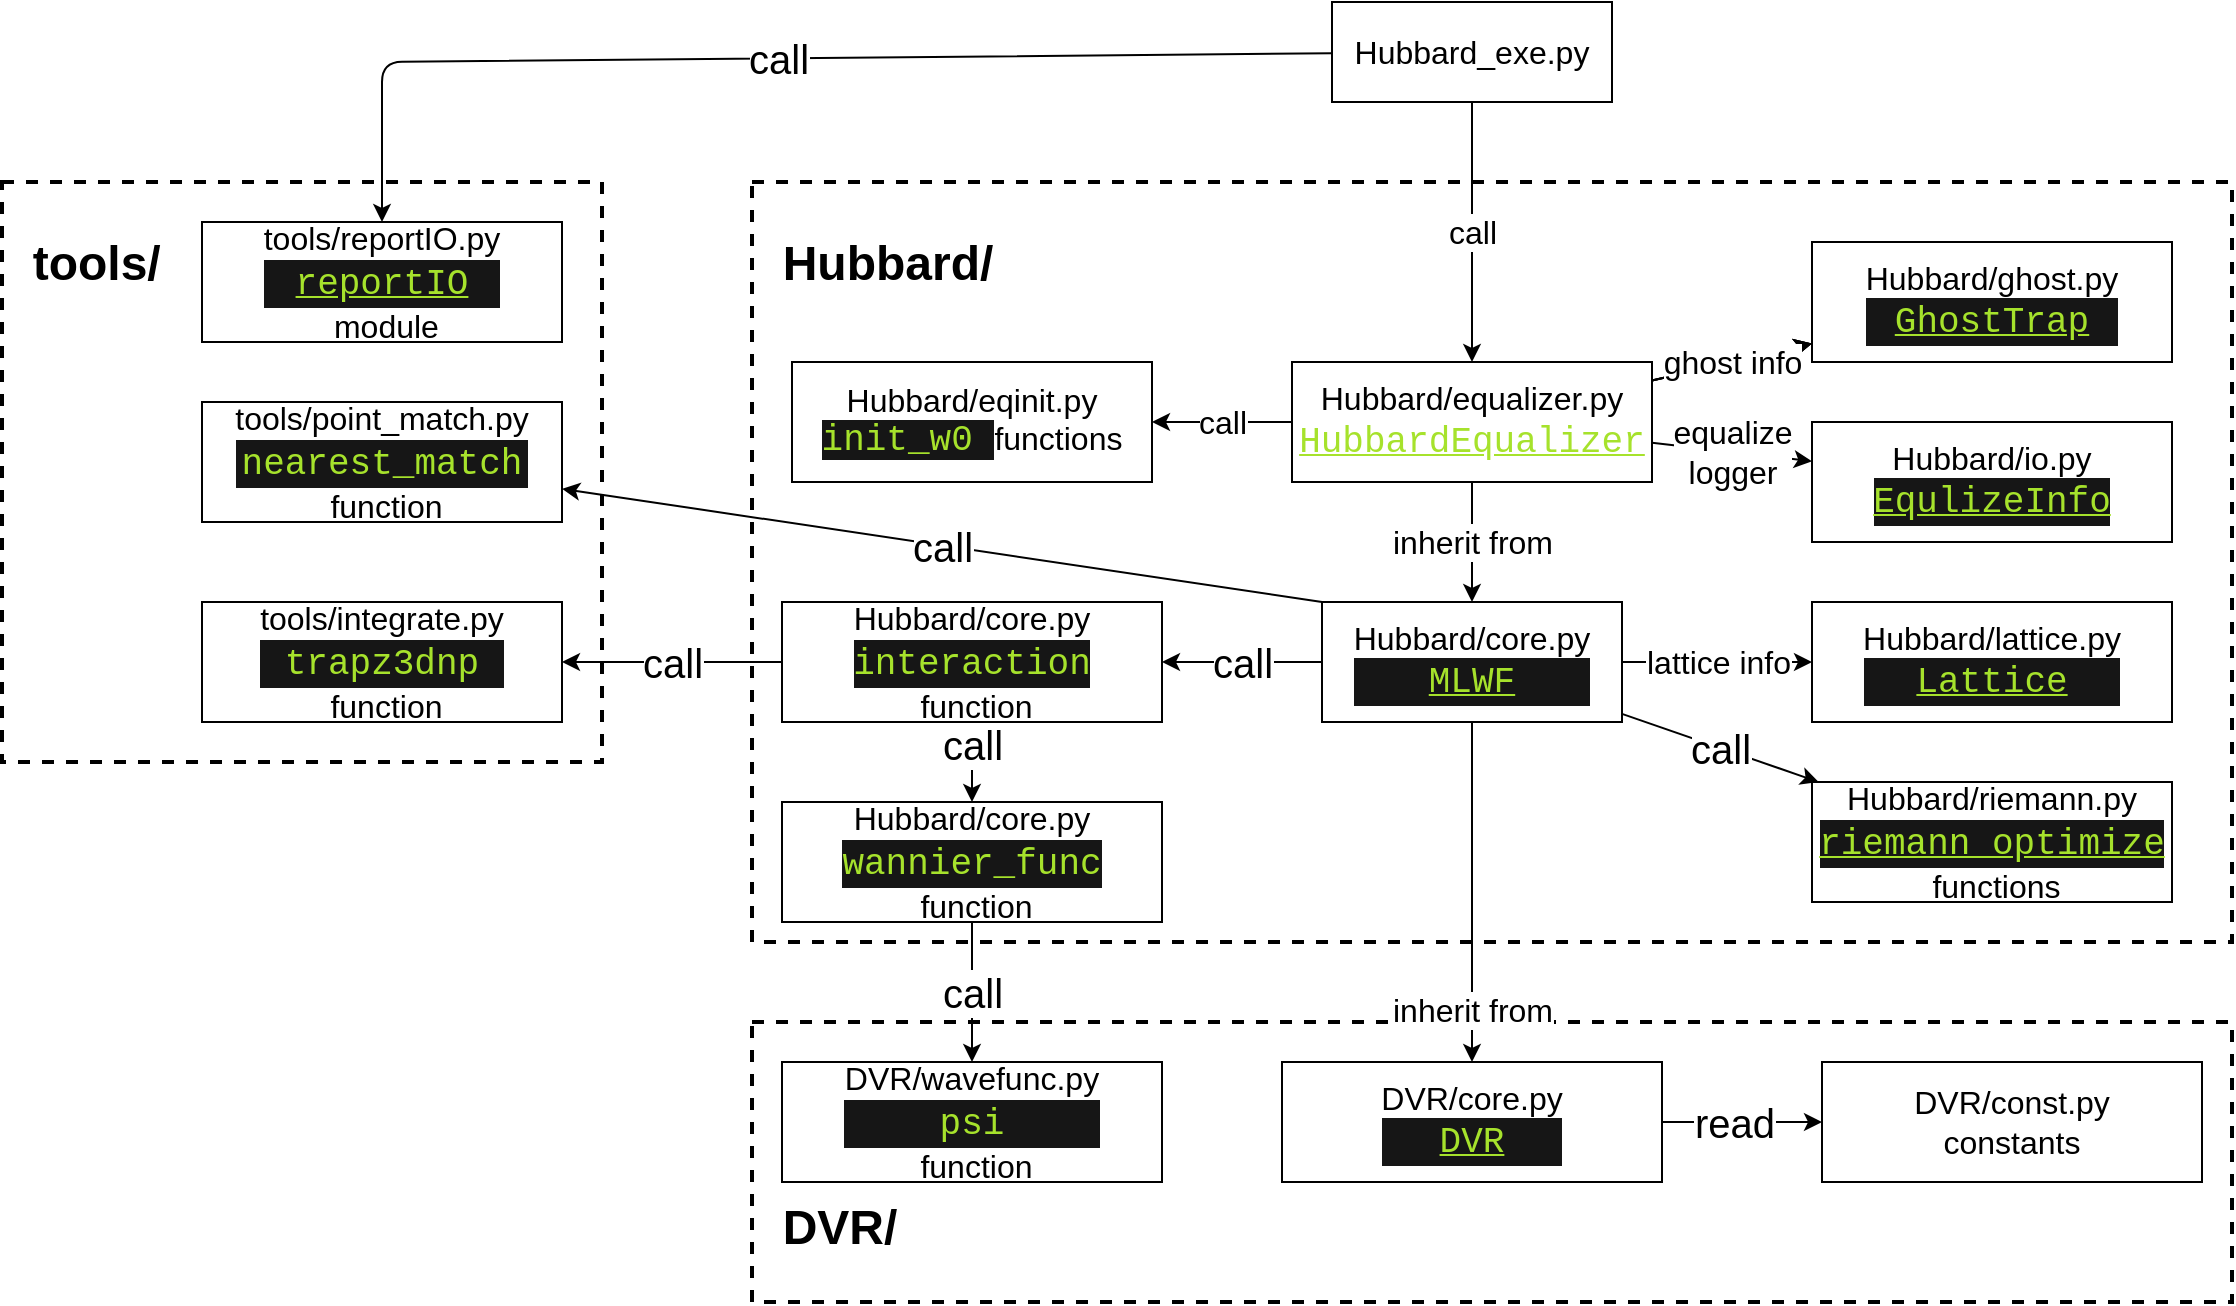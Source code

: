 <mxfile>
    <diagram id="BFTAGFj1tsDtL_0bPICc" name="Page-1">
        <mxGraphModel dx="1865" dy="731" grid="1" gridSize="10" guides="1" tooltips="1" connect="1" arrows="1" fold="1" page="1" pageScale="1" pageWidth="850" pageHeight="1100" math="0" shadow="0">
            <root>
                <mxCell id="0"/>
                <mxCell id="1" parent="0"/>
                <mxCell id="46" value="&lt;p style=&quot;line-height: 0%;&quot;&gt;&lt;/p&gt;&lt;h2&gt;&amp;nbsp; tools/&lt;/h2&gt;&lt;p&gt;&lt;/p&gt;" style="rounded=0;whiteSpace=wrap;html=1;fontSize=16;strokeWidth=2;dashed=1;align=left;verticalAlign=top;" parent="1" vertex="1">
                    <mxGeometry x="-320" y="130" width="300" height="290" as="geometry"/>
                </mxCell>
                <mxCell id="32" value="&lt;p style=&quot;line-height: 0%;&quot;&gt;&lt;/p&gt;&lt;h2&gt;&amp;nbsp; DVR/&lt;/h2&gt;&lt;p&gt;&lt;/p&gt;" style="rounded=0;whiteSpace=wrap;html=1;fontSize=16;strokeWidth=2;dashed=1;align=left;verticalAlign=bottom;" parent="1" vertex="1">
                    <mxGeometry x="55" y="550" width="740" height="140" as="geometry"/>
                </mxCell>
                <mxCell id="28" value="&lt;p style=&quot;line-height: 0%;&quot;&gt;&lt;/p&gt;&lt;h2&gt;&amp;nbsp; Hubbard/&lt;/h2&gt;&lt;p&gt;&lt;/p&gt;" style="rounded=0;whiteSpace=wrap;html=1;fontSize=16;strokeWidth=2;dashed=1;align=left;verticalAlign=top;" parent="1" vertex="1">
                    <mxGeometry x="55" y="130" width="740" height="380" as="geometry"/>
                </mxCell>
                <mxCell id="4" value="call" style="edgeStyle=none;html=1;fontSize=16;entryX=0.5;entryY=0;entryDx=0;entryDy=0;" parent="1" source="2" target="5" edge="1">
                    <mxGeometry relative="1" as="geometry">
                        <mxPoint x="415" y="240" as="targetPoint"/>
                    </mxGeometry>
                </mxCell>
                <mxCell id="55" value="call" style="edgeStyle=none;html=1;entryX=0.5;entryY=0;entryDx=0;entryDy=0;fontSize=20;" parent="1" source="2" target="53" edge="1">
                    <mxGeometry relative="1" as="geometry">
                        <Array as="points">
                            <mxPoint x="-130" y="70"/>
                        </Array>
                    </mxGeometry>
                </mxCell>
                <mxCell id="2" value="&lt;font style=&quot;font-size: 16px;&quot;&gt;Hubbard_exe.py&lt;/font&gt;" style="rounded=0;whiteSpace=wrap;html=1;" parent="1" vertex="1">
                    <mxGeometry x="345" y="40" width="140" height="50" as="geometry"/>
                </mxCell>
                <mxCell id="8" value="inherit from" style="edgeStyle=none;html=1;fontSize=16;" parent="1" source="5" target="12" edge="1">
                    <mxGeometry relative="1" as="geometry">
                        <mxPoint x="415" y="410" as="targetPoint"/>
                    </mxGeometry>
                </mxCell>
                <mxCell id="16" value="" style="edgeStyle=none;html=1;fontSize=16;" parent="1" source="5" target="15" edge="1">
                    <mxGeometry relative="1" as="geometry"/>
                </mxCell>
                <mxCell id="17" value="" style="edgeStyle=none;html=1;fontSize=16;" parent="1" source="5" target="15" edge="1">
                    <mxGeometry relative="1" as="geometry"/>
                </mxCell>
                <mxCell id="18" value="ghost info" style="edgeStyle=none;html=1;fontSize=16;" parent="1" source="5" target="15" edge="1">
                    <mxGeometry relative="1" as="geometry"/>
                </mxCell>
                <mxCell id="25" value="equalize&lt;br&gt;logger" style="edgeStyle=none;html=1;fontSize=16;" parent="1" source="5" target="24" edge="1">
                    <mxGeometry relative="1" as="geometry"/>
                </mxCell>
                <mxCell id="27" value="call" style="edgeStyle=none;html=1;fontSize=16;" parent="1" source="5" target="26" edge="1">
                    <mxGeometry relative="1" as="geometry"/>
                </mxCell>
                <mxCell id="5" value="&lt;font style=&quot;font-size: 16px;&quot;&gt;Hubbard/equalizer.py&lt;br&gt;&lt;div style=&quot;color: rgb(247, 241, 255); font-family: Consolas, &amp;quot;Courier New&amp;quot;, monospace; font-size: 18px; line-height: 24px;&quot;&gt;&lt;span style=&quot;color: rgb(166, 226, 44); text-decoration-line: underline;&quot;&gt;HubbardEqualizer&lt;/span&gt;&lt;/div&gt;&lt;/font&gt;" style="rounded=0;whiteSpace=wrap;html=1;" parent="1" vertex="1">
                    <mxGeometry x="325" y="220" width="180" height="60" as="geometry"/>
                </mxCell>
                <mxCell id="30" value="" style="edgeStyle=none;html=1;fontSize=20;" parent="1" source="9" target="29" edge="1">
                    <mxGeometry relative="1" as="geometry"/>
                </mxCell>
                <mxCell id="31" value="read" style="edgeLabel;html=1;align=center;verticalAlign=middle;resizable=0;points=[];fontSize=20;" parent="30" vertex="1" connectable="0">
                    <mxGeometry x="-0.288" relative="1" as="geometry">
                        <mxPoint x="7" as="offset"/>
                    </mxGeometry>
                </mxCell>
                <mxCell id="9" value="&lt;span style=&quot;font-size: 16px;&quot;&gt;DVR/core.py&lt;/span&gt;&lt;br style=&quot;font-size: 16px;&quot;&gt;&lt;div style=&quot;color: rgb(247, 241, 255); background-color: rgb(22, 22, 22); font-family: Consolas, &amp;quot;Courier New&amp;quot;, monospace; font-size: 18px; line-height: 24px;&quot;&gt;&lt;span style=&quot;color: rgb(166, 226, 44); text-decoration-line: underline;&quot;&gt;DVR&lt;/span&gt;&lt;/div&gt;" style="whiteSpace=wrap;html=1;rounded=0;" parent="1" vertex="1">
                    <mxGeometry x="320" y="570" width="190" height="60" as="geometry"/>
                </mxCell>
                <mxCell id="14" value="inherit from" style="edgeStyle=none;html=1;exitX=0.5;exitY=1;exitDx=0;exitDy=0;entryX=0.5;entryY=0;entryDx=0;entryDy=0;fontSize=16;" parent="1" source="12" target="9" edge="1">
                    <mxGeometry x="0.692" relative="1" as="geometry">
                        <mxPoint x="415" y="430" as="targetPoint"/>
                        <mxPoint as="offset"/>
                    </mxGeometry>
                </mxCell>
                <mxCell id="23" value="lattice info" style="edgeStyle=none;html=1;exitX=1;exitY=0.5;exitDx=0;exitDy=0;entryX=0;entryY=0.5;entryDx=0;entryDy=0;fontSize=16;" parent="1" source="12" target="21" edge="1">
                    <mxGeometry relative="1" as="geometry"/>
                </mxCell>
                <mxCell id="34" value="call" style="edgeStyle=none;html=1;fontSize=20;" parent="1" source="12" target="33" edge="1">
                    <mxGeometry relative="1" as="geometry"/>
                </mxCell>
                <mxCell id="44" value="call" style="edgeStyle=none;html=1;exitX=0;exitY=0.5;exitDx=0;exitDy=0;fontSize=20;" parent="1" source="12" target="42" edge="1">
                    <mxGeometry relative="1" as="geometry"/>
                </mxCell>
                <mxCell id="57" value="call" style="edgeStyle=none;html=1;exitX=0;exitY=0;exitDx=0;exitDy=0;fontSize=20;" parent="1" source="12" target="56" edge="1">
                    <mxGeometry relative="1" as="geometry"/>
                </mxCell>
                <mxCell id="12" value="Hubbard/core.py&lt;br&gt;&lt;div style=&quot;color: rgb(247, 241, 255); background-color: rgb(22, 22, 22); font-family: Consolas, &amp;quot;Courier New&amp;quot;, monospace; font-size: 18px; line-height: 24px;&quot;&gt;&lt;span style=&quot;color: rgb(166, 226, 44); text-decoration-line: underline;&quot;&gt;MLWF&lt;/span&gt;&lt;/div&gt;" style="rounded=0;whiteSpace=wrap;html=1;fontSize=16;" parent="1" vertex="1">
                    <mxGeometry x="340" y="340" width="150" height="60" as="geometry"/>
                </mxCell>
                <mxCell id="15" value="&lt;font style=&quot;font-size: 16px;&quot;&gt;Hubbard/ghost.py&lt;br&gt;&lt;div style=&quot;color: rgb(247, 241, 255); background-color: rgb(22, 22, 22); font-family: Consolas, &amp;quot;Courier New&amp;quot;, monospace; font-size: 18px; line-height: 24px;&quot;&gt;&lt;div style=&quot;line-height: 24px;&quot;&gt;&lt;span style=&quot;color: rgb(166, 226, 44); text-decoration-line: underline;&quot;&gt;GhostTrap&lt;/span&gt;&lt;/div&gt;&lt;/div&gt;&lt;/font&gt;" style="rounded=0;whiteSpace=wrap;html=1;" parent="1" vertex="1">
                    <mxGeometry x="585" y="160" width="180" height="60" as="geometry"/>
                </mxCell>
                <mxCell id="21" value="&lt;font style=&quot;font-size: 16px;&quot;&gt;Hubbard/lattice.py&lt;br&gt;&lt;div style=&quot;color: rgb(247, 241, 255); background-color: rgb(22, 22, 22); font-family: Consolas, &amp;quot;Courier New&amp;quot;, monospace; font-size: 18px; line-height: 24px;&quot;&gt;&lt;span style=&quot;color: rgb(166, 226, 44); text-decoration-line: underline;&quot;&gt;Lattice&lt;/span&gt;&lt;/div&gt;&lt;/font&gt;" style="rounded=0;whiteSpace=wrap;html=1;" parent="1" vertex="1">
                    <mxGeometry x="585" y="340" width="180" height="60" as="geometry"/>
                </mxCell>
                <mxCell id="24" value="&lt;font style=&quot;font-size: 16px;&quot;&gt;Hubbard/io.py&lt;br&gt;&lt;div style=&quot;color: rgb(247, 241, 255); background-color: rgb(22, 22, 22); font-family: Consolas, &amp;quot;Courier New&amp;quot;, monospace; font-size: 18px; line-height: 24px;&quot;&gt;&lt;div style=&quot;line-height: 24px;&quot;&gt;&lt;span style=&quot;color: rgb(166, 226, 44); text-decoration-line: underline;&quot;&gt;EqulizeInfo&lt;/span&gt;&lt;/div&gt;&lt;/div&gt;&lt;/font&gt;" style="rounded=0;whiteSpace=wrap;html=1;" parent="1" vertex="1">
                    <mxGeometry x="585" y="250" width="180" height="60" as="geometry"/>
                </mxCell>
                <mxCell id="26" value="&lt;font style=&quot;font-size: 16px;&quot;&gt;Hubbard/eqinit.py&lt;br&gt;&lt;span style=&quot;color: rgb(166, 226, 44); background-color: rgb(22, 22, 22); font-family: Consolas, &amp;quot;Courier New&amp;quot;, monospace; font-size: 18px;&quot;&gt;init_w0&amp;nbsp;&lt;/span&gt;functions&lt;br&gt;&lt;/font&gt;" style="rounded=0;whiteSpace=wrap;html=1;" parent="1" vertex="1">
                    <mxGeometry x="75" y="220" width="180" height="60" as="geometry"/>
                </mxCell>
                <mxCell id="29" value="&lt;span style=&quot;font-size: 16px;&quot;&gt;DVR/const.py&lt;br&gt;constants&lt;br&gt;&lt;/span&gt;" style="whiteSpace=wrap;html=1;rounded=0;" parent="1" vertex="1">
                    <mxGeometry x="590" y="570" width="190" height="60" as="geometry"/>
                </mxCell>
                <mxCell id="33" value="Hubbard/riemann.py&lt;br&gt;&lt;div style=&quot;color: rgb(247, 241, 255); background-color: rgb(22, 22, 22); font-family: Consolas, &amp;quot;Courier New&amp;quot;, monospace; font-size: 18px; line-height: 24px;&quot;&gt;&lt;span style=&quot;color: rgb(166, 226, 44); text-decoration-line: underline;&quot;&gt;riemann_optimize&lt;/span&gt;&lt;/div&gt;&amp;nbsp;functions" style="rounded=0;whiteSpace=wrap;html=1;fontSize=16;" parent="1" vertex="1">
                    <mxGeometry x="585" y="430" width="180" height="60" as="geometry"/>
                </mxCell>
                <mxCell id="36" value="&lt;span style=&quot;font-size: 16px;&quot;&gt;DVR/wavefunc.py&lt;/span&gt;&lt;br style=&quot;font-size: 16px;&quot;&gt;&lt;div style=&quot;color: rgb(247, 241, 255); background-color: rgb(22, 22, 22); font-family: Consolas, &amp;quot;Courier New&amp;quot;, monospace; font-size: 18px; line-height: 24px;&quot;&gt;&lt;span style=&quot;color: rgb(166, 226, 44);&quot;&gt;psi&lt;/span&gt;&lt;/div&gt;&lt;span style=&quot;font-size: 16px;&quot;&gt;&amp;nbsp;function&lt;/span&gt;" style="whiteSpace=wrap;html=1;rounded=0;" parent="1" vertex="1">
                    <mxGeometry x="70" y="570" width="190" height="60" as="geometry"/>
                </mxCell>
                <mxCell id="40" value="call" style="edgeStyle=none;html=1;fontSize=20;" parent="1" source="38" target="36" edge="1">
                    <mxGeometry relative="1" as="geometry"/>
                </mxCell>
                <mxCell id="38" value="&lt;span style=&quot;font-size: 16px;&quot;&gt;Hubbard/core.py&lt;/span&gt;&lt;br style=&quot;font-size: 16px;&quot;&gt;&lt;div style=&quot;color: rgb(247, 241, 255); background-color: rgb(22, 22, 22); font-family: Consolas, &amp;quot;Courier New&amp;quot;, monospace; font-size: 18px; line-height: 24px;&quot;&gt;&lt;div style=&quot;line-height: 24px;&quot;&gt;&lt;span style=&quot;color: #a6e22c;&quot;&gt;wannier_func&lt;/span&gt;&lt;/div&gt;&lt;/div&gt;&lt;span style=&quot;font-size: 16px;&quot;&gt;&amp;nbsp;function&lt;/span&gt;" style="whiteSpace=wrap;html=1;rounded=0;" parent="1" vertex="1">
                    <mxGeometry x="70" y="440" width="190" height="60" as="geometry"/>
                </mxCell>
                <mxCell id="43" value="call" style="edgeStyle=none;html=1;fontSize=20;" parent="1" source="42" target="38" edge="1">
                    <mxGeometry x="-0.46" relative="1" as="geometry">
                        <mxPoint as="offset"/>
                    </mxGeometry>
                </mxCell>
                <mxCell id="52" value="call" style="edgeStyle=none;html=1;fontSize=20;" parent="1" source="42" target="50" edge="1">
                    <mxGeometry relative="1" as="geometry"/>
                </mxCell>
                <mxCell id="42" value="&lt;span style=&quot;font-size: 16px;&quot;&gt;Hubbard/core.py&lt;/span&gt;&lt;br style=&quot;font-size: 16px;&quot;&gt;&lt;div style=&quot;color: rgb(247, 241, 255); background-color: rgb(22, 22, 22); font-family: Consolas, &amp;quot;Courier New&amp;quot;, monospace; font-size: 18px; line-height: 24px;&quot;&gt;&lt;div style=&quot;line-height: 24px;&quot;&gt;&lt;span style=&quot;color: #a6e22c;&quot;&gt;interaction&lt;/span&gt;&lt;/div&gt;&lt;/div&gt;&lt;span style=&quot;font-size: 16px;&quot;&gt;&amp;nbsp;function&lt;/span&gt;" style="whiteSpace=wrap;html=1;rounded=0;" parent="1" vertex="1">
                    <mxGeometry x="70" y="340" width="190" height="60" as="geometry"/>
                </mxCell>
                <mxCell id="50" value="&lt;span style=&quot;font-size: 16px;&quot;&gt;tools/integrate.py&lt;/span&gt;&lt;br style=&quot;font-size: 16px;&quot;&gt;&lt;div style=&quot;color: rgb(247, 241, 255); background-color: rgb(22, 22, 22); font-family: Consolas, &amp;quot;Courier New&amp;quot;, monospace; font-size: 18px; line-height: 24px;&quot;&gt;&lt;div style=&quot;line-height: 24px;&quot;&gt;&lt;div style=&quot;line-height: 24px;&quot;&gt;&lt;span style=&quot;color: #a6e22c;&quot;&gt;trapz3dnp&lt;/span&gt;&lt;/div&gt;&lt;/div&gt;&lt;/div&gt;&lt;span style=&quot;font-size: 16px;&quot;&gt;&amp;nbsp;function&lt;/span&gt;" style="whiteSpace=wrap;html=1;rounded=0;" parent="1" vertex="1">
                    <mxGeometry x="-220" y="340" width="180" height="60" as="geometry"/>
                </mxCell>
                <mxCell id="53" value="&lt;span style=&quot;font-size: 16px;&quot;&gt;tools/reportIO.py&lt;/span&gt;&lt;br style=&quot;font-size: 16px;&quot;&gt;&lt;div style=&quot;color: rgb(247, 241, 255); background-color: rgb(22, 22, 22); font-family: Consolas, &amp;quot;Courier New&amp;quot;, monospace; font-size: 18px; line-height: 24px;&quot;&gt;&lt;div style=&quot;line-height: 24px;&quot;&gt;&lt;div style=&quot;line-height: 24px;&quot;&gt;&lt;span style=&quot;color: #a6e22c;&quot;&gt;&lt;u&gt;reportIO&lt;/u&gt;&lt;/span&gt;&lt;/div&gt;&lt;/div&gt;&lt;/div&gt;&lt;span style=&quot;font-size: 16px;&quot;&gt;&amp;nbsp;module&lt;/span&gt;" style="whiteSpace=wrap;html=1;rounded=0;" parent="1" vertex="1">
                    <mxGeometry x="-220" y="150" width="180" height="60" as="geometry"/>
                </mxCell>
                <mxCell id="56" value="&lt;span style=&quot;font-size: 16px;&quot;&gt;tools/point_match.py&lt;/span&gt;&lt;br style=&quot;font-size: 16px;&quot;&gt;&lt;div style=&quot;color: rgb(247, 241, 255); background-color: rgb(22, 22, 22); font-family: Consolas, &amp;quot;Courier New&amp;quot;, monospace; font-size: 18px; line-height: 24px;&quot;&gt;&lt;div style=&quot;line-height: 24px;&quot;&gt;&lt;div style=&quot;line-height: 24px;&quot;&gt;&lt;div style=&quot;line-height: 24px;&quot;&gt;&lt;span style=&quot;color: #a6e22c;&quot;&gt;nearest_match&lt;/span&gt;&lt;/div&gt;&lt;/div&gt;&lt;/div&gt;&lt;/div&gt;&lt;span style=&quot;font-size: 16px;&quot;&gt;&amp;nbsp;function&lt;/span&gt;" style="whiteSpace=wrap;html=1;rounded=0;" parent="1" vertex="1">
                    <mxGeometry x="-220" y="240" width="180" height="60" as="geometry"/>
                </mxCell>
            </root>
        </mxGraphModel>
    </diagram>
</mxfile>
